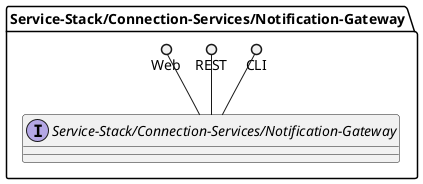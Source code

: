 @startuml

package "Service-Stack/Connection-Services/Notification-Gateway" {
    interface "Service-Stack/Connection-Services/Notification-Gateway" {

    }
    CLI ()-- "Service-Stack/Connection-Services/Notification-Gateway"
    REST ()-- "Service-Stack/Connection-Services/Notification-Gateway"
    Web ()-- "Service-Stack/Connection-Services/Notification-Gateway"

}


@enduml
